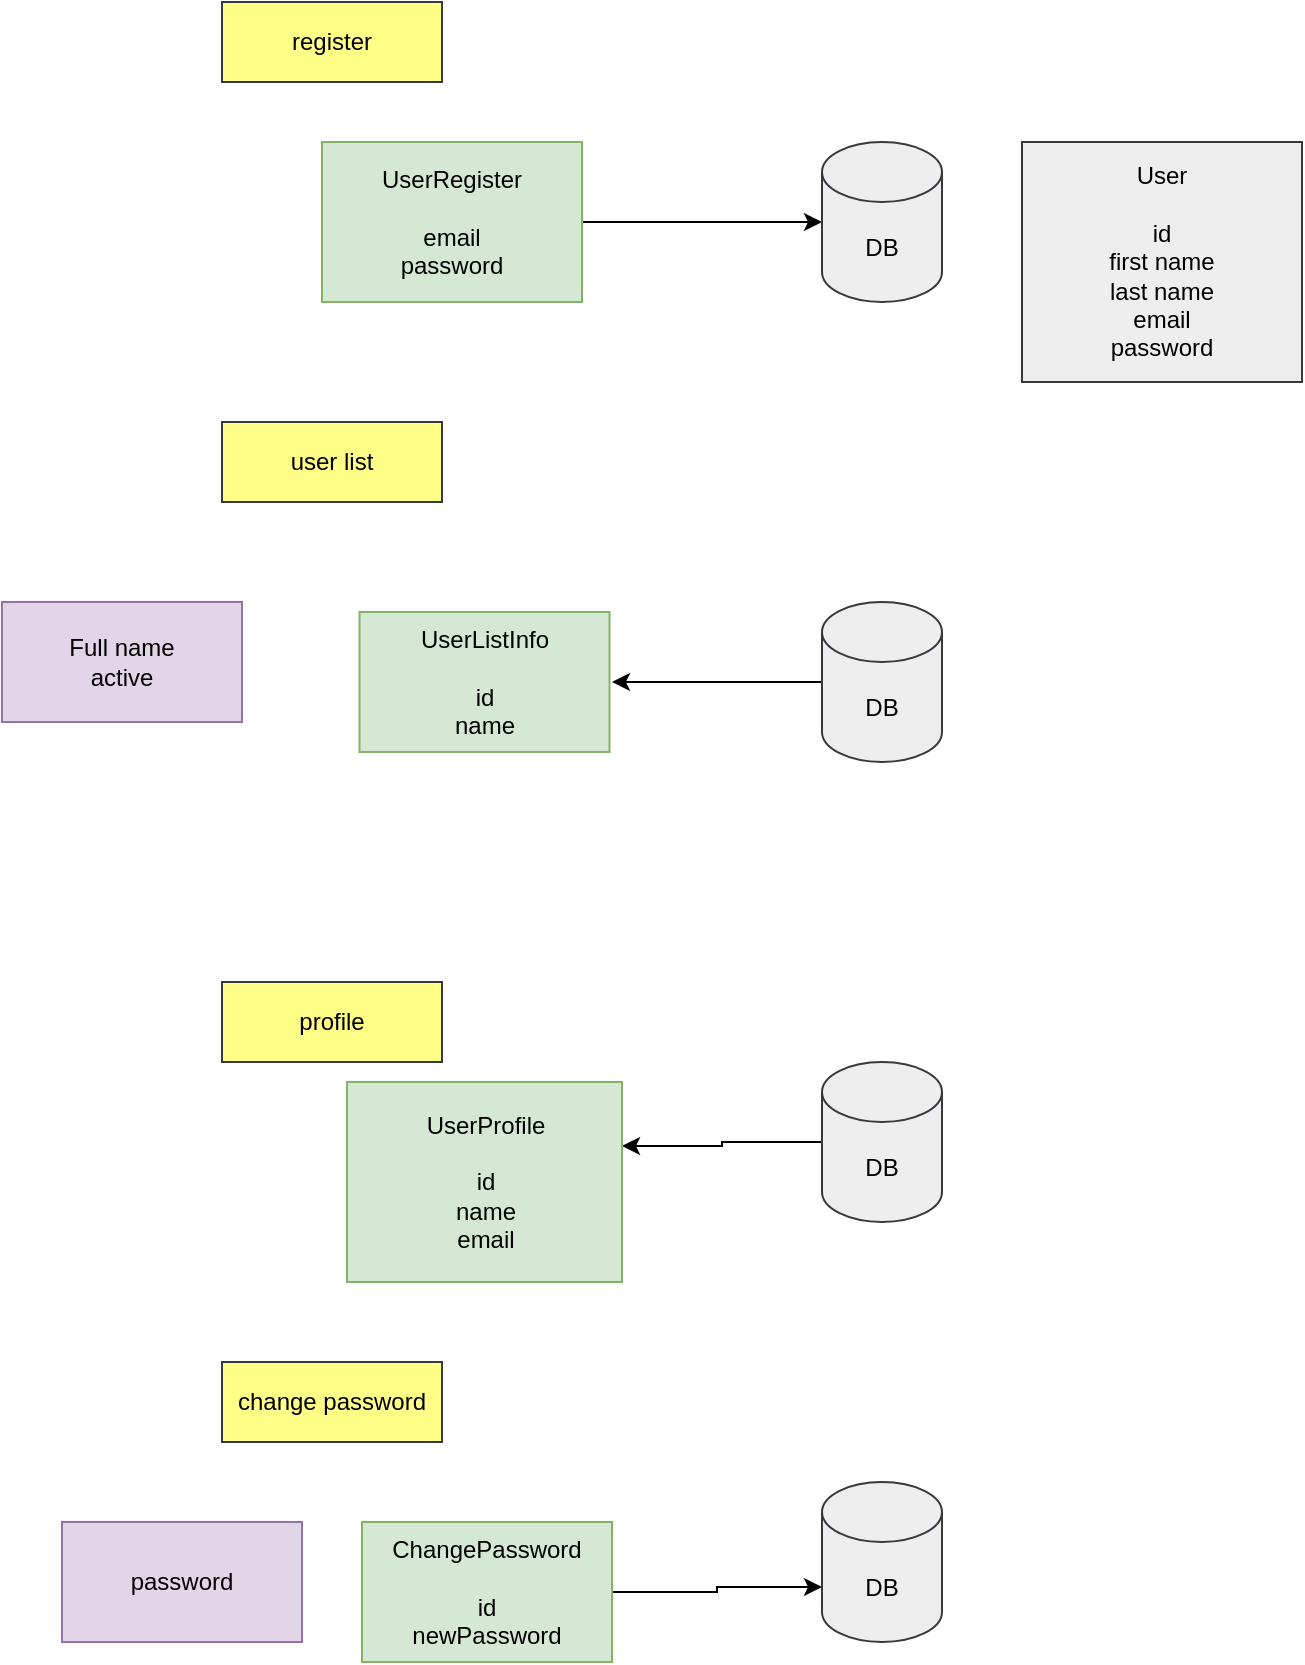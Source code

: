 <mxfile version="14.7.4" type="embed"><diagram id="0Mp65MPM03b1KLWFW2-w" name="Page-1"><mxGraphModel dx="953" dy="720" grid="1" gridSize="10" guides="1" tooltips="1" connect="1" arrows="1" fold="1" page="1" pageScale="1" pageWidth="850" pageHeight="1100" math="0" shadow="0"><root><mxCell id="0"/><mxCell id="1" parent="0"/><mxCell id="2" value="register" style="rounded=0;whiteSpace=wrap;html=1;fillColor=#ffff88;strokeColor=#36393d;" vertex="1" parent="1"><mxGeometry x="230" y="90" width="110" height="40" as="geometry"/></mxCell><mxCell id="12" style="edgeStyle=orthogonalEdgeStyle;rounded=0;orthogonalLoop=1;jettySize=auto;html=1;entryX=0;entryY=0.5;entryDx=0;entryDy=0;entryPerimeter=0;" edge="1" parent="1" source="3" target="4"><mxGeometry relative="1" as="geometry"/></mxCell><mxCell id="3" value="UserRegister&lt;br&gt;&lt;br&gt;email&lt;br&gt;password" style="rounded=0;whiteSpace=wrap;html=1;fillColor=#d5e8d4;strokeColor=#82b366;" vertex="1" parent="1"><mxGeometry x="280" y="160" width="130" height="80" as="geometry"/></mxCell><mxCell id="4" value="DB" style="shape=cylinder3;whiteSpace=wrap;html=1;boundedLbl=1;backgroundOutline=1;size=15;fillColor=#eeeeee;strokeColor=#36393d;" vertex="1" parent="1"><mxGeometry x="530" y="160" width="60" height="80" as="geometry"/></mxCell><mxCell id="5" value="User&lt;br&gt;&lt;br&gt;id&lt;br&gt;first name&lt;br&gt;last name&lt;br&gt;email&lt;br&gt;password" style="rounded=0;whiteSpace=wrap;html=1;fillColor=#eeeeee;strokeColor=#36393d;" vertex="1" parent="1"><mxGeometry x="630" y="160" width="140" height="120" as="geometry"/></mxCell><mxCell id="6" value="user list" style="rounded=0;whiteSpace=wrap;html=1;fillColor=#ffff88;strokeColor=#36393d;" vertex="1" parent="1"><mxGeometry x="230" y="300" width="110" height="40" as="geometry"/></mxCell><mxCell id="11" style="edgeStyle=orthogonalEdgeStyle;rounded=0;orthogonalLoop=1;jettySize=auto;html=1;" edge="1" parent="1" source="10"><mxGeometry relative="1" as="geometry"><mxPoint x="425" y="430" as="targetPoint"/></mxGeometry></mxCell><mxCell id="10" value="DB" style="shape=cylinder3;whiteSpace=wrap;html=1;boundedLbl=1;backgroundOutline=1;size=15;fillColor=#eeeeee;strokeColor=#36393d;" vertex="1" parent="1"><mxGeometry x="530" y="390" width="60" height="80" as="geometry"/></mxCell><mxCell id="13" value="profile" style="rounded=0;whiteSpace=wrap;html=1;fillColor=#ffff88;strokeColor=#36393d;" vertex="1" parent="1"><mxGeometry x="230" y="580" width="110" height="40" as="geometry"/></mxCell><mxCell id="14" value="Full name&lt;br&gt;active" style="rounded=0;whiteSpace=wrap;html=1;fillColor=#e1d5e7;strokeColor=#9673a6;" vertex="1" parent="1"><mxGeometry x="120" y="390" width="120" height="60" as="geometry"/></mxCell><mxCell id="15" value="UserListInfo&lt;br&gt;&lt;br&gt;id&lt;br&gt;name&lt;br&gt;" style="rounded=0;whiteSpace=wrap;html=1;fillColor=#d5e8d4;strokeColor=#82b366;" vertex="1" parent="1"><mxGeometry x="298.75" y="395" width="125" height="70" as="geometry"/></mxCell><mxCell id="18" style="edgeStyle=orthogonalEdgeStyle;rounded=0;orthogonalLoop=1;jettySize=auto;html=1;entryX=1;entryY=0.32;entryDx=0;entryDy=0;entryPerimeter=0;" edge="1" parent="1" source="16" target="17"><mxGeometry relative="1" as="geometry"/></mxCell><mxCell id="16" value="DB" style="shape=cylinder3;whiteSpace=wrap;html=1;boundedLbl=1;backgroundOutline=1;size=15;fillColor=#eeeeee;strokeColor=#36393d;" vertex="1" parent="1"><mxGeometry x="530" y="620" width="60" height="80" as="geometry"/></mxCell><mxCell id="17" value="UserProfile&lt;br&gt;&lt;br&gt;id&lt;br&gt;name&lt;br&gt;email" style="rounded=0;whiteSpace=wrap;html=1;fillColor=#d5e8d4;strokeColor=#82b366;" vertex="1" parent="1"><mxGeometry x="292.5" y="630" width="137.5" height="100" as="geometry"/></mxCell><mxCell id="19" value="change password" style="rounded=0;whiteSpace=wrap;html=1;fillColor=#ffff88;strokeColor=#36393d;" vertex="1" parent="1"><mxGeometry x="230" y="770" width="110" height="40" as="geometry"/></mxCell><mxCell id="21" value="DB" style="shape=cylinder3;whiteSpace=wrap;html=1;boundedLbl=1;backgroundOutline=1;size=15;fillColor=#eeeeee;strokeColor=#36393d;" vertex="1" parent="1"><mxGeometry x="530" y="830" width="60" height="80" as="geometry"/></mxCell><mxCell id="24" style="edgeStyle=orthogonalEdgeStyle;rounded=0;orthogonalLoop=1;jettySize=auto;html=1;entryX=0;entryY=0;entryDx=0;entryDy=52.5;entryPerimeter=0;" edge="1" parent="1" source="23" target="21"><mxGeometry relative="1" as="geometry"/></mxCell><mxCell id="23" value="ChangePassword&lt;br&gt;&lt;br&gt;id&lt;br&gt;newPassword" style="rounded=0;whiteSpace=wrap;html=1;fillColor=#d5e8d4;strokeColor=#82b366;" vertex="1" parent="1"><mxGeometry x="300" y="850" width="125" height="70" as="geometry"/></mxCell><mxCell id="25" value="password" style="rounded=0;whiteSpace=wrap;html=1;fillColor=#e1d5e7;strokeColor=#9673a6;" vertex="1" parent="1"><mxGeometry x="150" y="850" width="120" height="60" as="geometry"/></mxCell></root></mxGraphModel></diagram></mxfile>